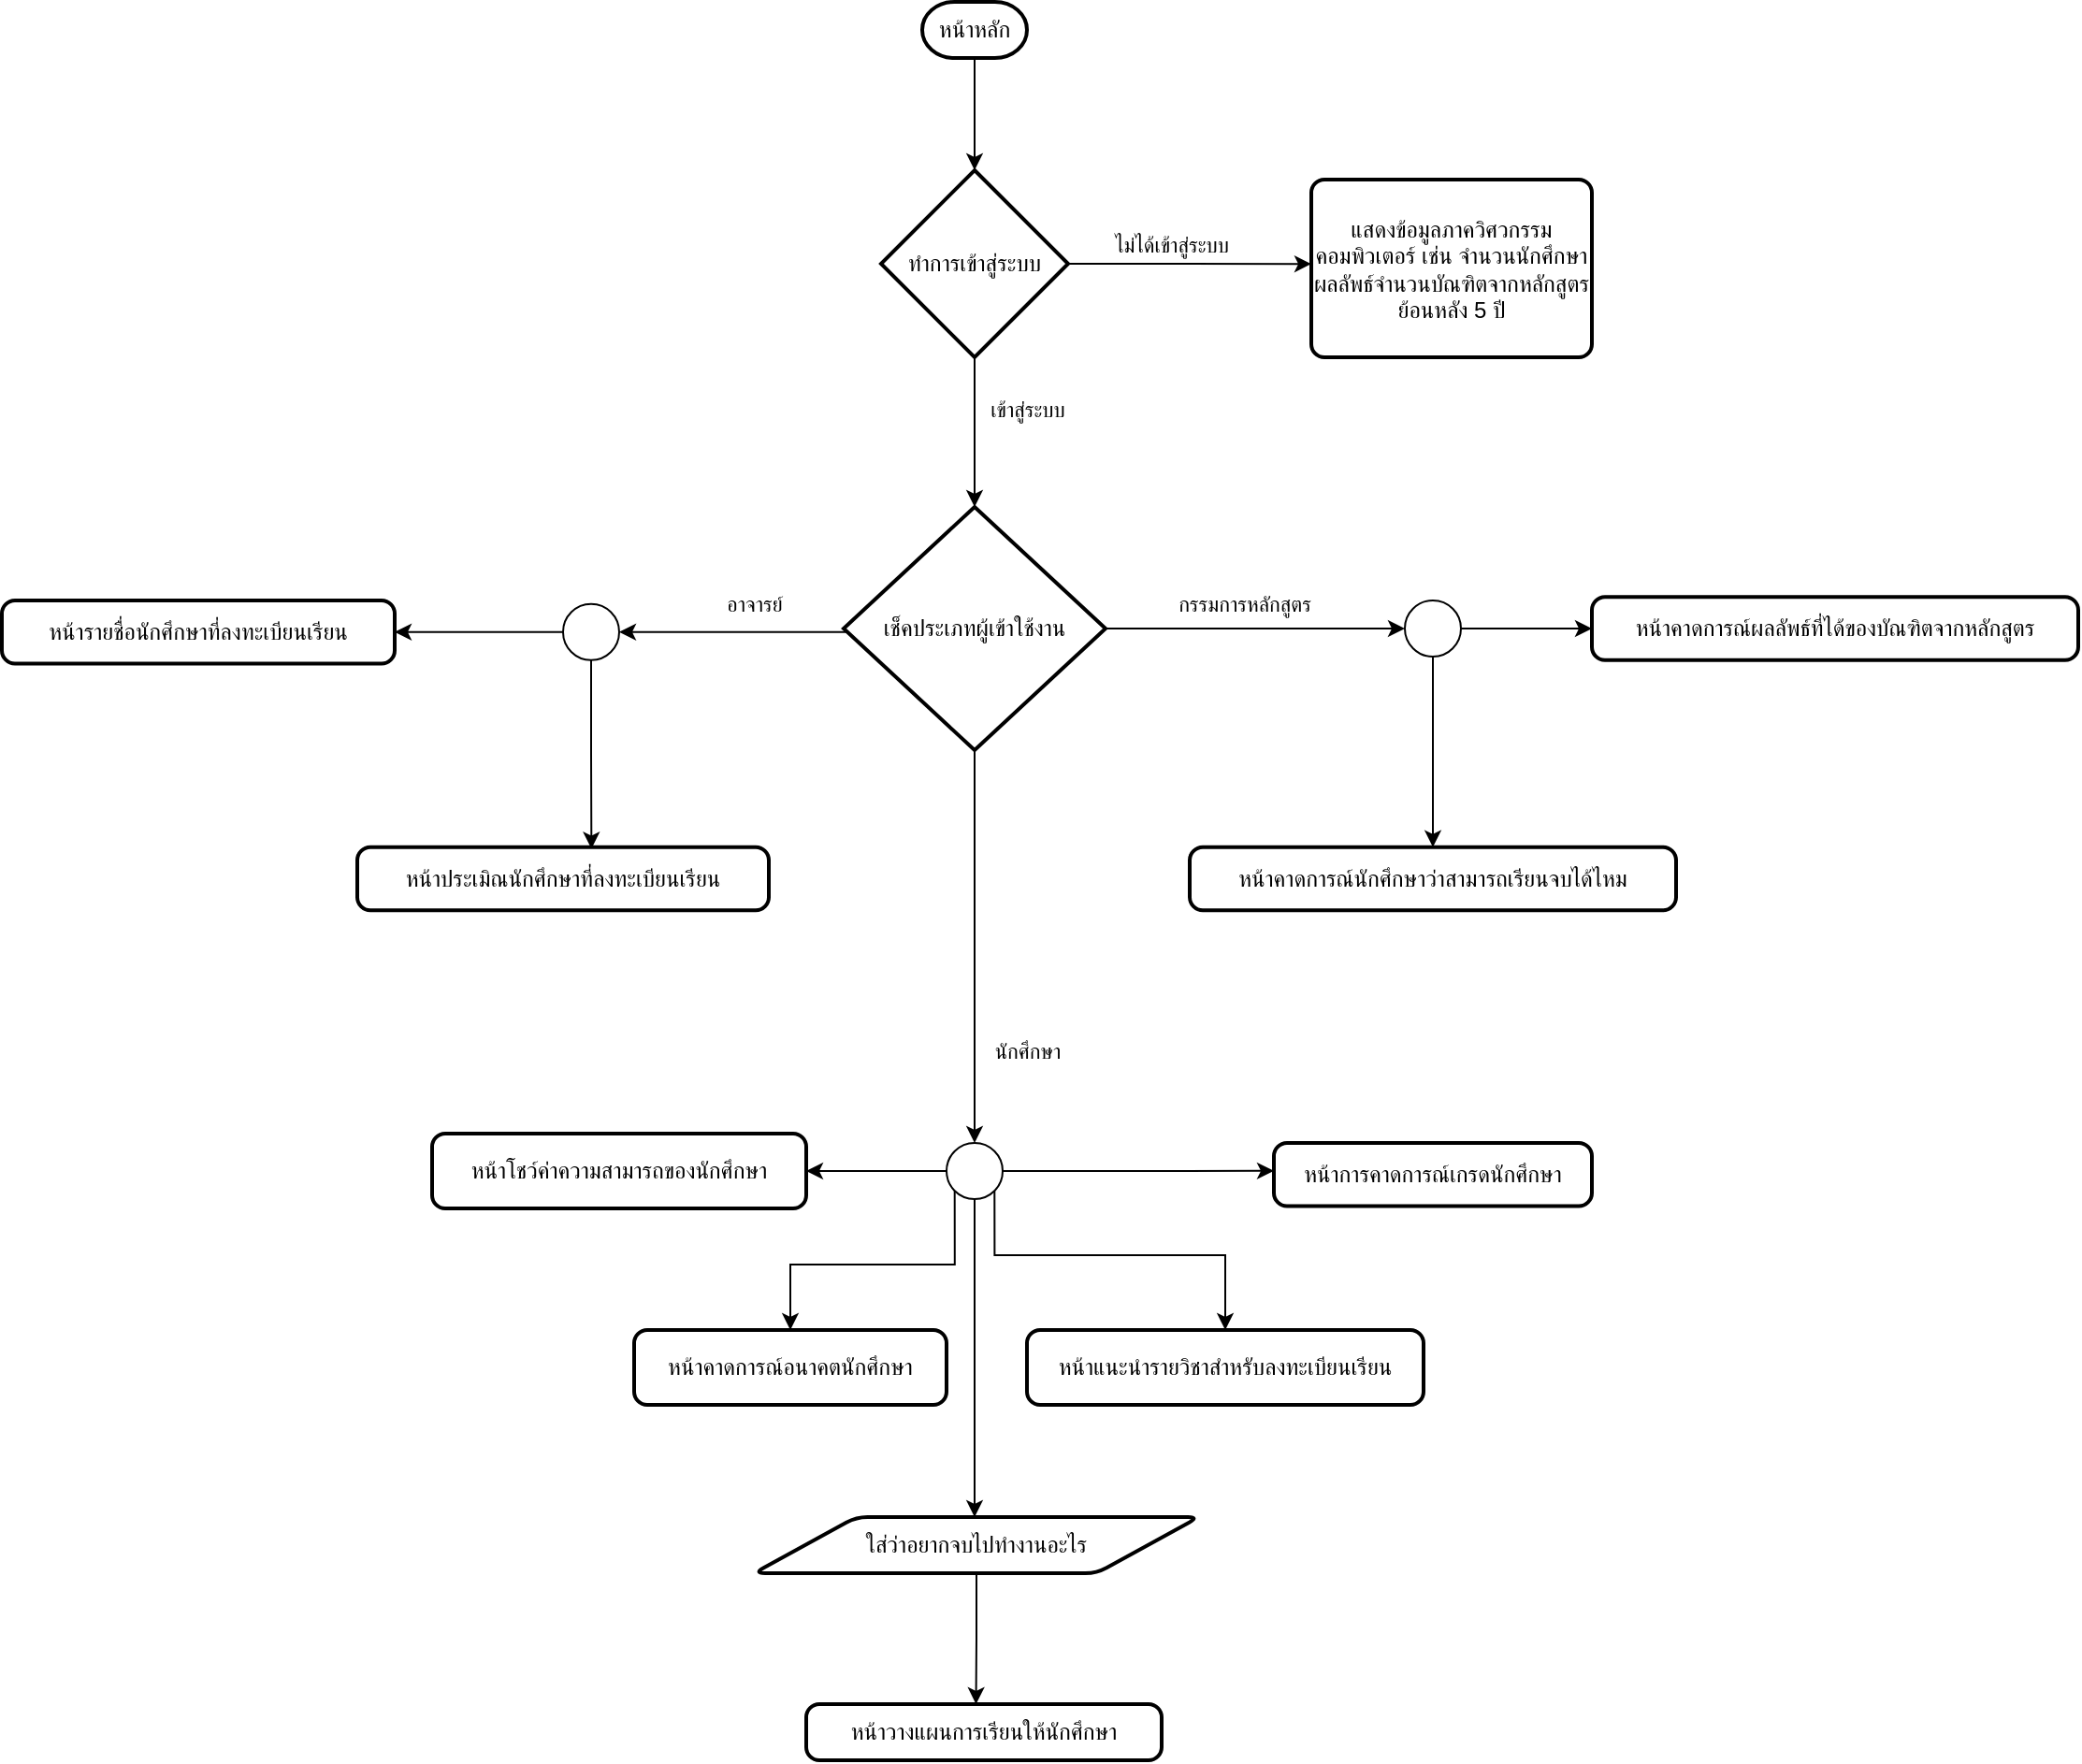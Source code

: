 <mxfile version="16.6.6" type="device"><diagram id="C5RBs43oDa-KdzZeNtuy" name="Page-1"><mxGraphModel dx="3031" dy="1228" grid="1" gridSize="10" guides="1" tooltips="1" connect="1" arrows="1" fold="1" page="1" pageScale="1" pageWidth="827" pageHeight="1169" math="0" shadow="0"><root><mxCell id="WIyWlLk6GJQsqaUBKTNV-0"/><mxCell id="WIyWlLk6GJQsqaUBKTNV-1" parent="WIyWlLk6GJQsqaUBKTNV-0"/><mxCell id="Q31Nz3WMSxbKyJg_7I3j-4" style="edgeStyle=orthogonalEdgeStyle;rounded=0;orthogonalLoop=1;jettySize=auto;html=1;exitX=0.5;exitY=1;exitDx=0;exitDy=0;exitPerimeter=0;" edge="1" parent="WIyWlLk6GJQsqaUBKTNV-1" source="Q31Nz3WMSxbKyJg_7I3j-2" target="Q31Nz3WMSxbKyJg_7I3j-3"><mxGeometry relative="1" as="geometry"/></mxCell><mxCell id="Q31Nz3WMSxbKyJg_7I3j-2" value="หน้าหลัก" style="strokeWidth=2;html=1;shape=mxgraph.flowchart.terminator;whiteSpace=wrap;" vertex="1" parent="WIyWlLk6GJQsqaUBKTNV-1"><mxGeometry x="332" y="30" width="56" height="30" as="geometry"/></mxCell><mxCell id="Q31Nz3WMSxbKyJg_7I3j-5" style="edgeStyle=orthogonalEdgeStyle;rounded=0;orthogonalLoop=1;jettySize=auto;html=1;exitX=1;exitY=0.5;exitDx=0;exitDy=0;exitPerimeter=0;" edge="1" parent="WIyWlLk6GJQsqaUBKTNV-1" source="Q31Nz3WMSxbKyJg_7I3j-3"><mxGeometry relative="1" as="geometry"><mxPoint x="540" y="170.103" as="targetPoint"/></mxGeometry></mxCell><mxCell id="Q31Nz3WMSxbKyJg_7I3j-8" value="ไม่ได้เข้าสู่ระบบ" style="edgeLabel;html=1;align=center;verticalAlign=middle;resizable=0;points=[];" vertex="1" connectable="0" parent="Q31Nz3WMSxbKyJg_7I3j-5"><mxGeometry x="-0.168" y="-1" relative="1" as="geometry"><mxPoint y="-11" as="offset"/></mxGeometry></mxCell><mxCell id="Q31Nz3WMSxbKyJg_7I3j-6" style="edgeStyle=orthogonalEdgeStyle;rounded=0;orthogonalLoop=1;jettySize=auto;html=1;exitX=0.5;exitY=1;exitDx=0;exitDy=0;exitPerimeter=0;" edge="1" parent="WIyWlLk6GJQsqaUBKTNV-1" source="Q31Nz3WMSxbKyJg_7I3j-3"><mxGeometry relative="1" as="geometry"><mxPoint x="360" y="300" as="targetPoint"/></mxGeometry></mxCell><mxCell id="Q31Nz3WMSxbKyJg_7I3j-7" value="เข้าสู่ระบบ" style="edgeLabel;html=1;align=center;verticalAlign=middle;resizable=0;points=[];" vertex="1" connectable="0" parent="Q31Nz3WMSxbKyJg_7I3j-6"><mxGeometry x="-0.299" y="1" relative="1" as="geometry"><mxPoint x="27" as="offset"/></mxGeometry></mxCell><mxCell id="Q31Nz3WMSxbKyJg_7I3j-3" value="ทำการเข้าสู่ระบบ" style="strokeWidth=2;html=1;shape=mxgraph.flowchart.decision;whiteSpace=wrap;" vertex="1" parent="WIyWlLk6GJQsqaUBKTNV-1"><mxGeometry x="310" y="120" width="100" height="100" as="geometry"/></mxCell><mxCell id="Q31Nz3WMSxbKyJg_7I3j-10" value="แสดงข้อมูลภาควิศวกรรมคอมพิวเตอร์ เช่น จำนวนนักศึกษา ผลลัพธ์จำนวนบัณฑิตจากหลักสูตรย้อนหลัง 5 ปี" style="rounded=1;whiteSpace=wrap;html=1;absoluteArcSize=1;arcSize=14;strokeWidth=2;" vertex="1" parent="WIyWlLk6GJQsqaUBKTNV-1"><mxGeometry x="540" y="125" width="150" height="95" as="geometry"/></mxCell><mxCell id="Q31Nz3WMSxbKyJg_7I3j-13" style="edgeStyle=orthogonalEdgeStyle;rounded=0;orthogonalLoop=1;jettySize=auto;html=1;exitX=1;exitY=0.5;exitDx=0;exitDy=0;exitPerimeter=0;entryX=0;entryY=0.5;entryDx=0;entryDy=0;entryPerimeter=0;" edge="1" parent="WIyWlLk6GJQsqaUBKTNV-1" source="Q31Nz3WMSxbKyJg_7I3j-12" target="Q31Nz3WMSxbKyJg_7I3j-25"><mxGeometry relative="1" as="geometry"><mxPoint x="650" y="365" as="targetPoint"/></mxGeometry></mxCell><mxCell id="Q31Nz3WMSxbKyJg_7I3j-20" value="กรรมการหลักสูตร" style="edgeLabel;html=1;align=center;verticalAlign=middle;resizable=0;points=[];" vertex="1" connectable="0" parent="Q31Nz3WMSxbKyJg_7I3j-13"><mxGeometry x="-0.114" y="-2" relative="1" as="geometry"><mxPoint x="3" y="-15" as="offset"/></mxGeometry></mxCell><mxCell id="Q31Nz3WMSxbKyJg_7I3j-17" style="edgeStyle=orthogonalEdgeStyle;rounded=0;orthogonalLoop=1;jettySize=auto;html=1;exitX=0;exitY=0.5;exitDx=0;exitDy=0;exitPerimeter=0;entryX=1;entryY=0.5;entryDx=0;entryDy=0;entryPerimeter=0;" edge="1" parent="WIyWlLk6GJQsqaUBKTNV-1"><mxGeometry relative="1" as="geometry"><mxPoint x="370" y="366.87" as="sourcePoint"/><mxPoint x="170" y="366.87" as="targetPoint"/></mxGeometry></mxCell><mxCell id="Q31Nz3WMSxbKyJg_7I3j-19" value="อาจารย์" style="edgeLabel;html=1;align=center;verticalAlign=middle;resizable=0;points=[];" vertex="1" connectable="0" parent="Q31Nz3WMSxbKyJg_7I3j-17"><mxGeometry x="0.197" y="2" relative="1" as="geometry"><mxPoint x="-9" y="-17" as="offset"/></mxGeometry></mxCell><mxCell id="Q31Nz3WMSxbKyJg_7I3j-18" style="edgeStyle=orthogonalEdgeStyle;rounded=0;orthogonalLoop=1;jettySize=auto;html=1;exitX=0.5;exitY=1;exitDx=0;exitDy=0;exitPerimeter=0;entryX=0.5;entryY=0;entryDx=0;entryDy=0;entryPerimeter=0;" edge="1" parent="WIyWlLk6GJQsqaUBKTNV-1" source="Q31Nz3WMSxbKyJg_7I3j-12" target="Q31Nz3WMSxbKyJg_7I3j-24"><mxGeometry relative="1" as="geometry"><mxPoint x="360" y="520" as="targetPoint"/></mxGeometry></mxCell><mxCell id="Q31Nz3WMSxbKyJg_7I3j-21" value="นักศึกษา" style="edgeLabel;html=1;align=center;verticalAlign=middle;resizable=0;points=[];" vertex="1" connectable="0" parent="Q31Nz3WMSxbKyJg_7I3j-18"><mxGeometry x="-0.262" y="-1" relative="1" as="geometry"><mxPoint x="29" y="83" as="offset"/></mxGeometry></mxCell><mxCell id="Q31Nz3WMSxbKyJg_7I3j-12" value="เช็คประเภทผู้เข้าใช้งาน" style="strokeWidth=2;html=1;shape=mxgraph.flowchart.decision;whiteSpace=wrap;" vertex="1" parent="WIyWlLk6GJQsqaUBKTNV-1"><mxGeometry x="290" y="300" width="140" height="130" as="geometry"/></mxCell><mxCell id="Q31Nz3WMSxbKyJg_7I3j-43" style="edgeStyle=orthogonalEdgeStyle;rounded=0;orthogonalLoop=1;jettySize=auto;html=1;exitX=0;exitY=0.5;exitDx=0;exitDy=0;exitPerimeter=0;entryX=1;entryY=0.5;entryDx=0;entryDy=0;" edge="1" parent="WIyWlLk6GJQsqaUBKTNV-1" source="Q31Nz3WMSxbKyJg_7I3j-23" target="Q31Nz3WMSxbKyJg_7I3j-41"><mxGeometry relative="1" as="geometry"/></mxCell><mxCell id="Q31Nz3WMSxbKyJg_7I3j-45" style="edgeStyle=orthogonalEdgeStyle;rounded=0;orthogonalLoop=1;jettySize=auto;html=1;exitX=0.5;exitY=1;exitDx=0;exitDy=0;exitPerimeter=0;entryX=0.569;entryY=0.025;entryDx=0;entryDy=0;entryPerimeter=0;" edge="1" parent="WIyWlLk6GJQsqaUBKTNV-1" source="Q31Nz3WMSxbKyJg_7I3j-23" target="Q31Nz3WMSxbKyJg_7I3j-42"><mxGeometry relative="1" as="geometry"/></mxCell><mxCell id="Q31Nz3WMSxbKyJg_7I3j-23" value="" style="verticalLabelPosition=bottom;verticalAlign=top;html=1;shape=mxgraph.flowchart.on-page_reference;" vertex="1" parent="WIyWlLk6GJQsqaUBKTNV-1"><mxGeometry x="140" y="351.87" width="30" height="30" as="geometry"/></mxCell><mxCell id="Q31Nz3WMSxbKyJg_7I3j-26" style="edgeStyle=orthogonalEdgeStyle;rounded=0;orthogonalLoop=1;jettySize=auto;html=1;exitX=1;exitY=0.5;exitDx=0;exitDy=0;exitPerimeter=0;" edge="1" parent="WIyWlLk6GJQsqaUBKTNV-1" source="Q31Nz3WMSxbKyJg_7I3j-24"><mxGeometry relative="1" as="geometry"><mxPoint x="520" y="654.931" as="targetPoint"/></mxGeometry></mxCell><mxCell id="Q31Nz3WMSxbKyJg_7I3j-32" style="edgeStyle=orthogonalEdgeStyle;rounded=0;orthogonalLoop=1;jettySize=auto;html=1;entryX=0.5;entryY=0;entryDx=0;entryDy=0;exitX=0.145;exitY=0.855;exitDx=0;exitDy=0;exitPerimeter=0;" edge="1" parent="WIyWlLk6GJQsqaUBKTNV-1" source="Q31Nz3WMSxbKyJg_7I3j-24" target="Q31Nz3WMSxbKyJg_7I3j-29"><mxGeometry relative="1" as="geometry"/></mxCell><mxCell id="Q31Nz3WMSxbKyJg_7I3j-33" style="edgeStyle=orthogonalEdgeStyle;rounded=0;orthogonalLoop=1;jettySize=auto;html=1;exitX=0;exitY=0.5;exitDx=0;exitDy=0;exitPerimeter=0;entryX=1;entryY=0.5;entryDx=0;entryDy=0;" edge="1" parent="WIyWlLk6GJQsqaUBKTNV-1" source="Q31Nz3WMSxbKyJg_7I3j-24" target="Q31Nz3WMSxbKyJg_7I3j-30"><mxGeometry relative="1" as="geometry"/></mxCell><mxCell id="Q31Nz3WMSxbKyJg_7I3j-37" style="edgeStyle=orthogonalEdgeStyle;rounded=0;orthogonalLoop=1;jettySize=auto;html=1;exitX=0.855;exitY=0.855;exitDx=0;exitDy=0;exitPerimeter=0;entryX=0.5;entryY=0;entryDx=0;entryDy=0;" edge="1" parent="WIyWlLk6GJQsqaUBKTNV-1" source="Q31Nz3WMSxbKyJg_7I3j-24" target="Q31Nz3WMSxbKyJg_7I3j-28"><mxGeometry relative="1" as="geometry"><Array as="points"><mxPoint x="371" y="700"/><mxPoint x="494" y="700"/></Array></mxGeometry></mxCell><mxCell id="Q31Nz3WMSxbKyJg_7I3j-46" style="edgeStyle=orthogonalEdgeStyle;rounded=0;orthogonalLoop=1;jettySize=auto;html=1;exitX=0.5;exitY=1;exitDx=0;exitDy=0;exitPerimeter=0;" edge="1" parent="WIyWlLk6GJQsqaUBKTNV-1" source="Q31Nz3WMSxbKyJg_7I3j-24"><mxGeometry relative="1" as="geometry"><mxPoint x="360" y="840" as="targetPoint"/></mxGeometry></mxCell><mxCell id="Q31Nz3WMSxbKyJg_7I3j-24" value="" style="verticalLabelPosition=bottom;verticalAlign=top;html=1;shape=mxgraph.flowchart.on-page_reference;" vertex="1" parent="WIyWlLk6GJQsqaUBKTNV-1"><mxGeometry x="345" y="640" width="30" height="30" as="geometry"/></mxCell><mxCell id="Q31Nz3WMSxbKyJg_7I3j-39" style="edgeStyle=orthogonalEdgeStyle;rounded=0;orthogonalLoop=1;jettySize=auto;html=1;exitX=1;exitY=0.5;exitDx=0;exitDy=0;exitPerimeter=0;entryX=0;entryY=0.5;entryDx=0;entryDy=0;" edge="1" parent="WIyWlLk6GJQsqaUBKTNV-1" source="Q31Nz3WMSxbKyJg_7I3j-25" target="Q31Nz3WMSxbKyJg_7I3j-38"><mxGeometry relative="1" as="geometry"/></mxCell><mxCell id="Q31Nz3WMSxbKyJg_7I3j-40" style="edgeStyle=orthogonalEdgeStyle;rounded=0;orthogonalLoop=1;jettySize=auto;html=1;exitX=0.5;exitY=1;exitDx=0;exitDy=0;exitPerimeter=0;entryX=0.5;entryY=0;entryDx=0;entryDy=0;" edge="1" parent="WIyWlLk6GJQsqaUBKTNV-1" source="Q31Nz3WMSxbKyJg_7I3j-25" target="Q31Nz3WMSxbKyJg_7I3j-36"><mxGeometry relative="1" as="geometry"/></mxCell><mxCell id="Q31Nz3WMSxbKyJg_7I3j-25" value="" style="verticalLabelPosition=bottom;verticalAlign=top;html=1;shape=mxgraph.flowchart.on-page_reference;" vertex="1" parent="WIyWlLk6GJQsqaUBKTNV-1"><mxGeometry x="590" y="350" width="30" height="30" as="geometry"/></mxCell><mxCell id="Q31Nz3WMSxbKyJg_7I3j-27" value="หน้าการคาดการณ์เกรดนักศึกษา" style="rounded=1;whiteSpace=wrap;html=1;absoluteArcSize=1;arcSize=14;strokeWidth=2;" vertex="1" parent="WIyWlLk6GJQsqaUBKTNV-1"><mxGeometry x="520" y="640" width="170" height="33.75" as="geometry"/></mxCell><mxCell id="Q31Nz3WMSxbKyJg_7I3j-28" value="หน้าแนะนำรายวิชาสำหรับลงทะเบียนเรียน" style="rounded=1;whiteSpace=wrap;html=1;absoluteArcSize=1;arcSize=14;strokeWidth=2;" vertex="1" parent="WIyWlLk6GJQsqaUBKTNV-1"><mxGeometry x="388" y="740" width="212" height="40" as="geometry"/></mxCell><mxCell id="Q31Nz3WMSxbKyJg_7I3j-29" value="หน้าคาดการณ์อนาคตนักศึกษา" style="rounded=1;whiteSpace=wrap;html=1;absoluteArcSize=1;arcSize=14;strokeWidth=2;" vertex="1" parent="WIyWlLk6GJQsqaUBKTNV-1"><mxGeometry x="178" y="740" width="167" height="40" as="geometry"/></mxCell><mxCell id="Q31Nz3WMSxbKyJg_7I3j-30" value="หน้าโชว์ค่าความสามารถของนักศึกษา" style="rounded=1;whiteSpace=wrap;html=1;absoluteArcSize=1;arcSize=14;strokeWidth=2;" vertex="1" parent="WIyWlLk6GJQsqaUBKTNV-1"><mxGeometry x="70" y="635" width="200" height="40" as="geometry"/></mxCell><mxCell id="Q31Nz3WMSxbKyJg_7I3j-36" value="หน้าคาดการณ์นักศึกษาว่าสามารถเรียนจบได้ไหม" style="rounded=1;whiteSpace=wrap;html=1;absoluteArcSize=1;arcSize=14;strokeWidth=2;" vertex="1" parent="WIyWlLk6GJQsqaUBKTNV-1"><mxGeometry x="475" y="481.87" width="260" height="33.75" as="geometry"/></mxCell><mxCell id="Q31Nz3WMSxbKyJg_7I3j-38" value="หน้าคาดการณ์ผลลัพธ์ที่ได้ของบัณฑิตจากหลักสูตร" style="rounded=1;whiteSpace=wrap;html=1;absoluteArcSize=1;arcSize=14;strokeWidth=2;" vertex="1" parent="WIyWlLk6GJQsqaUBKTNV-1"><mxGeometry x="690" y="348.13" width="260" height="33.75" as="geometry"/></mxCell><mxCell id="Q31Nz3WMSxbKyJg_7I3j-41" value="หน้ารายชื่อนักศึกษาที่ลงทะเบียนเรียน" style="rounded=1;whiteSpace=wrap;html=1;absoluteArcSize=1;arcSize=14;strokeWidth=2;" vertex="1" parent="WIyWlLk6GJQsqaUBKTNV-1"><mxGeometry x="-160" y="350" width="210" height="33.75" as="geometry"/></mxCell><mxCell id="Q31Nz3WMSxbKyJg_7I3j-42" value="หน้าประเมิณนักศึกษาที่ลงทะเบียนเรียน" style="rounded=1;whiteSpace=wrap;html=1;absoluteArcSize=1;arcSize=14;strokeWidth=2;" vertex="1" parent="WIyWlLk6GJQsqaUBKTNV-1"><mxGeometry x="30" y="481.87" width="220" height="33.75" as="geometry"/></mxCell><mxCell id="Q31Nz3WMSxbKyJg_7I3j-48" style="edgeStyle=orthogonalEdgeStyle;rounded=0;orthogonalLoop=1;jettySize=auto;html=1;exitX=0.5;exitY=1;exitDx=0;exitDy=0;" edge="1" parent="WIyWlLk6GJQsqaUBKTNV-1" source="Q31Nz3WMSxbKyJg_7I3j-47"><mxGeometry relative="1" as="geometry"><mxPoint x="360.758" y="940" as="targetPoint"/></mxGeometry></mxCell><mxCell id="Q31Nz3WMSxbKyJg_7I3j-47" value="ใส่ว่าอยากจบไปทำงานอะไร" style="shape=parallelogram;html=1;strokeWidth=2;perimeter=parallelogramPerimeter;whiteSpace=wrap;rounded=1;arcSize=12;size=0.23;" vertex="1" parent="WIyWlLk6GJQsqaUBKTNV-1"><mxGeometry x="242" y="840" width="238" height="30" as="geometry"/></mxCell><mxCell id="Q31Nz3WMSxbKyJg_7I3j-49" value="หน้าวางแผนการเรียนให้นักศึกษา" style="rounded=1;whiteSpace=wrap;html=1;absoluteArcSize=1;arcSize=14;strokeWidth=2;" vertex="1" parent="WIyWlLk6GJQsqaUBKTNV-1"><mxGeometry x="270" y="940" width="190" height="30" as="geometry"/></mxCell></root></mxGraphModel></diagram></mxfile>